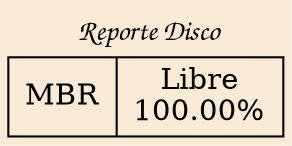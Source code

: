digraph grid {bgcolor="antiquewhite" fontname="Comic Sans MS " label=" Reporte Disco"Alayout=dot labelloc = "t"edge [weigth=1000 style=dashed color=red4 dir = "both" arrowtail="open" arrowhead="open"]node[shape=record, color=black]a0[label="MBR|Libre\n100.00%\n"];
}